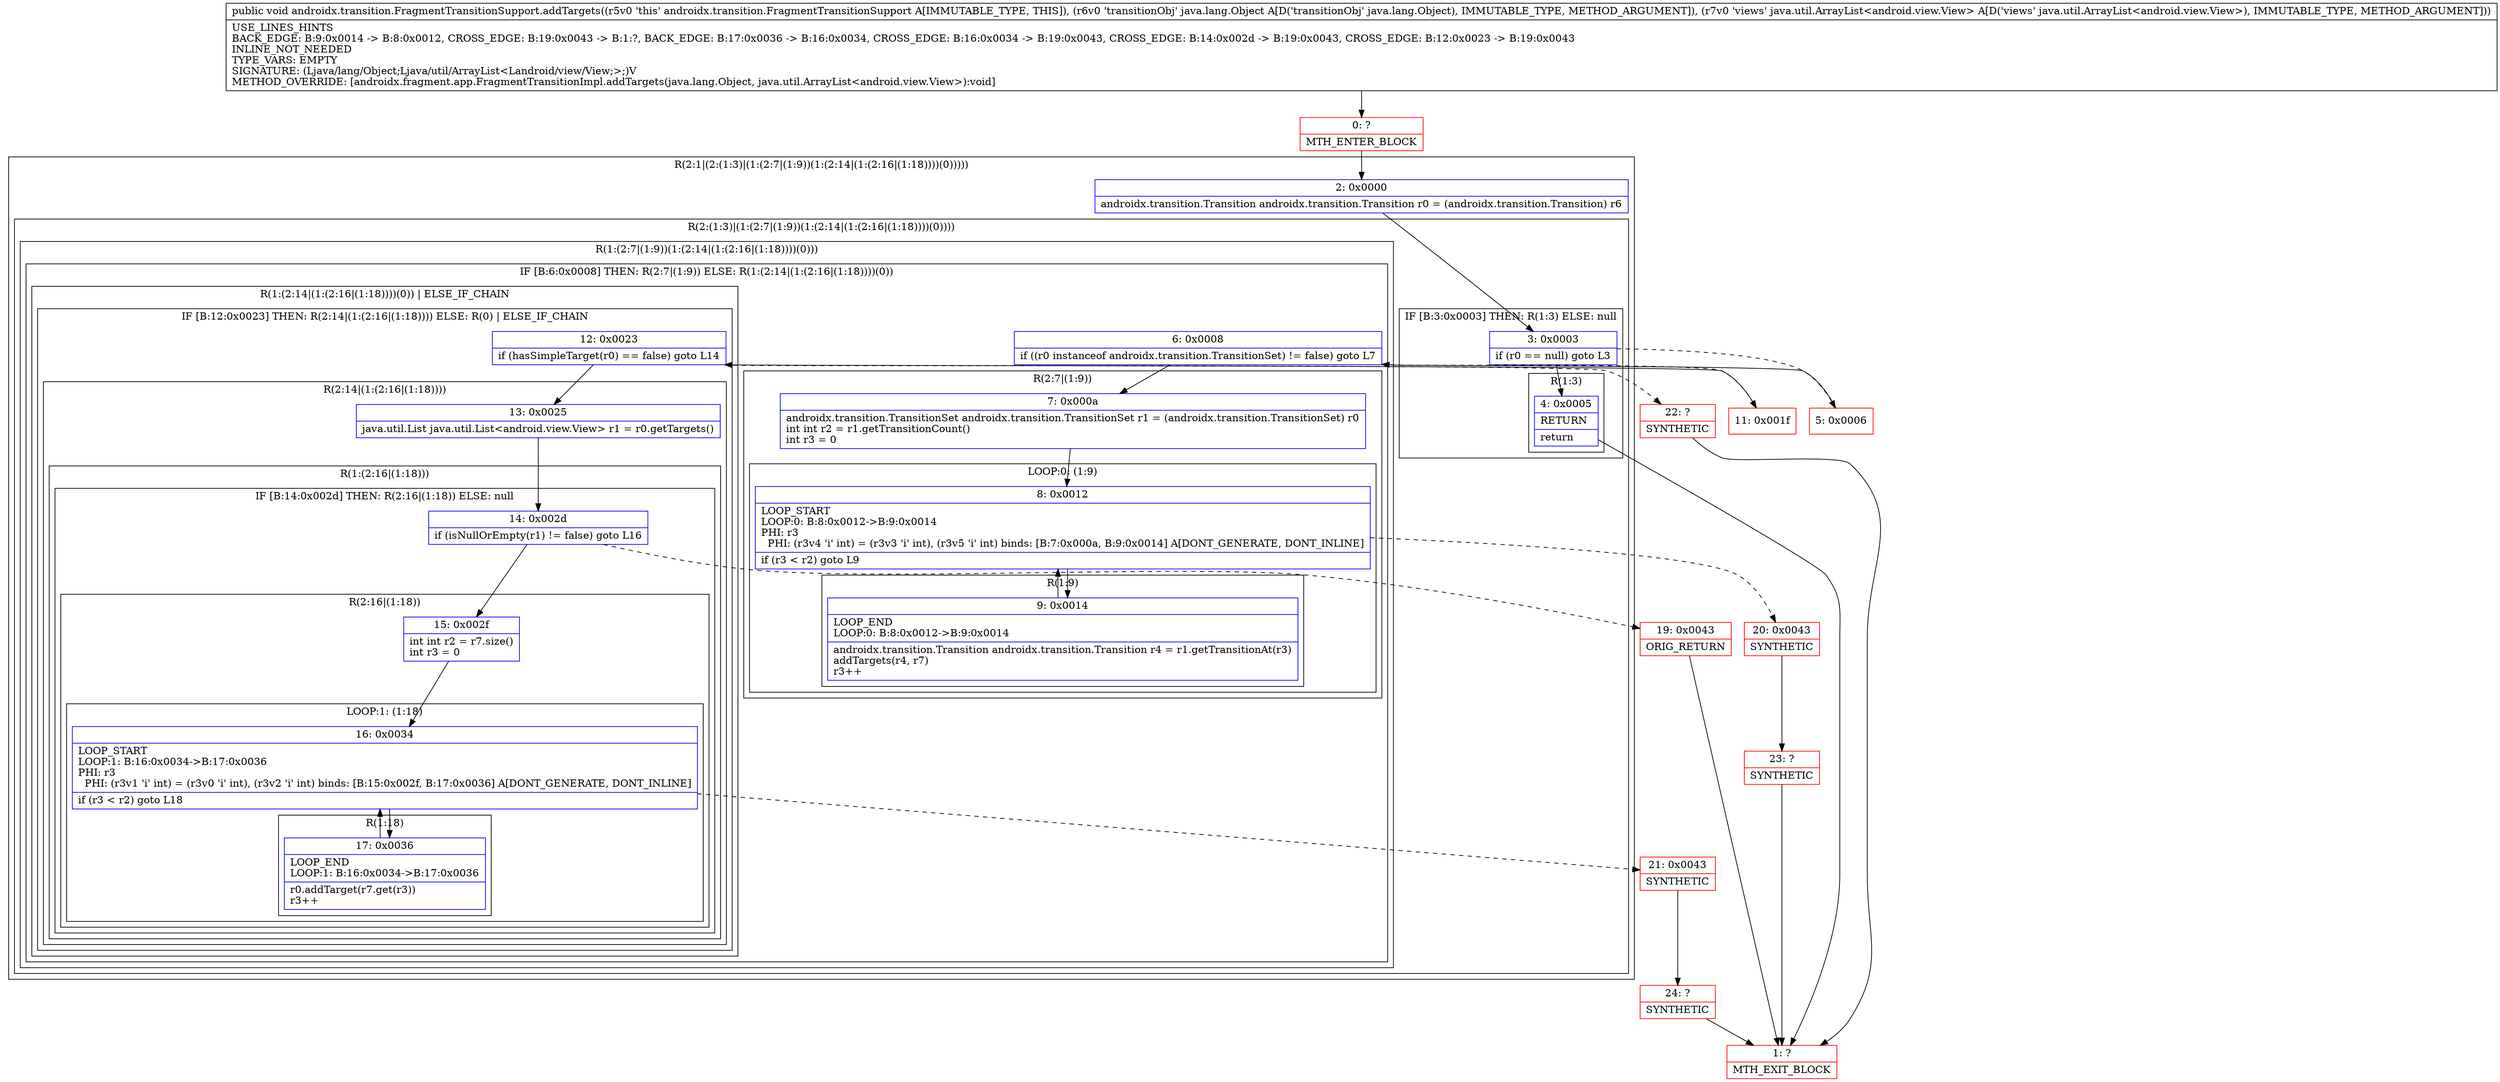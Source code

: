 digraph "CFG forandroidx.transition.FragmentTransitionSupport.addTargets(Ljava\/lang\/Object;Ljava\/util\/ArrayList;)V" {
subgraph cluster_Region_391335952 {
label = "R(2:1|(2:(1:3)|(1:(2:7|(1:9))(1:(2:14|(1:(2:16|(1:18))))(0)))))";
node [shape=record,color=blue];
Node_2 [shape=record,label="{2\:\ 0x0000|androidx.transition.Transition androidx.transition.Transition r0 = (androidx.transition.Transition) r6\l}"];
subgraph cluster_Region_644581729 {
label = "R(2:(1:3)|(1:(2:7|(1:9))(1:(2:14|(1:(2:16|(1:18))))(0))))";
node [shape=record,color=blue];
subgraph cluster_IfRegion_1543100156 {
label = "IF [B:3:0x0003] THEN: R(1:3) ELSE: null";
node [shape=record,color=blue];
Node_3 [shape=record,label="{3\:\ 0x0003|if (r0 == null) goto L3\l}"];
subgraph cluster_Region_669271260 {
label = "R(1:3)";
node [shape=record,color=blue];
Node_4 [shape=record,label="{4\:\ 0x0005|RETURN\l|return\l}"];
}
}
subgraph cluster_Region_1300786945 {
label = "R(1:(2:7|(1:9))(1:(2:14|(1:(2:16|(1:18))))(0)))";
node [shape=record,color=blue];
subgraph cluster_IfRegion_1979139025 {
label = "IF [B:6:0x0008] THEN: R(2:7|(1:9)) ELSE: R(1:(2:14|(1:(2:16|(1:18))))(0))";
node [shape=record,color=blue];
Node_6 [shape=record,label="{6\:\ 0x0008|if ((r0 instanceof androidx.transition.TransitionSet) != false) goto L7\l}"];
subgraph cluster_Region_133564591 {
label = "R(2:7|(1:9))";
node [shape=record,color=blue];
Node_7 [shape=record,label="{7\:\ 0x000a|androidx.transition.TransitionSet androidx.transition.TransitionSet r1 = (androidx.transition.TransitionSet) r0\lint int r2 = r1.getTransitionCount()\lint r3 = 0\l}"];
subgraph cluster_LoopRegion_953360644 {
label = "LOOP:0: (1:9)";
node [shape=record,color=blue];
Node_8 [shape=record,label="{8\:\ 0x0012|LOOP_START\lLOOP:0: B:8:0x0012\-\>B:9:0x0014\lPHI: r3 \l  PHI: (r3v4 'i' int) = (r3v3 'i' int), (r3v5 'i' int) binds: [B:7:0x000a, B:9:0x0014] A[DONT_GENERATE, DONT_INLINE]\l|if (r3 \< r2) goto L9\l}"];
subgraph cluster_Region_1404623166 {
label = "R(1:9)";
node [shape=record,color=blue];
Node_9 [shape=record,label="{9\:\ 0x0014|LOOP_END\lLOOP:0: B:8:0x0012\-\>B:9:0x0014\l|androidx.transition.Transition androidx.transition.Transition r4 = r1.getTransitionAt(r3)\laddTargets(r4, r7)\lr3++\l}"];
}
}
}
subgraph cluster_Region_2083144792 {
label = "R(1:(2:14|(1:(2:16|(1:18))))(0)) | ELSE_IF_CHAIN\l";
node [shape=record,color=blue];
subgraph cluster_IfRegion_170400657 {
label = "IF [B:12:0x0023] THEN: R(2:14|(1:(2:16|(1:18)))) ELSE: R(0) | ELSE_IF_CHAIN\l";
node [shape=record,color=blue];
Node_12 [shape=record,label="{12\:\ 0x0023|if (hasSimpleTarget(r0) == false) goto L14\l}"];
subgraph cluster_Region_527659550 {
label = "R(2:14|(1:(2:16|(1:18))))";
node [shape=record,color=blue];
Node_13 [shape=record,label="{13\:\ 0x0025|java.util.List java.util.List\<android.view.View\> r1 = r0.getTargets()\l}"];
subgraph cluster_Region_116451901 {
label = "R(1:(2:16|(1:18)))";
node [shape=record,color=blue];
subgraph cluster_IfRegion_1741785663 {
label = "IF [B:14:0x002d] THEN: R(2:16|(1:18)) ELSE: null";
node [shape=record,color=blue];
Node_14 [shape=record,label="{14\:\ 0x002d|if (isNullOrEmpty(r1) != false) goto L16\l}"];
subgraph cluster_Region_770695623 {
label = "R(2:16|(1:18))";
node [shape=record,color=blue];
Node_15 [shape=record,label="{15\:\ 0x002f|int int r2 = r7.size()\lint r3 = 0\l}"];
subgraph cluster_LoopRegion_688428518 {
label = "LOOP:1: (1:18)";
node [shape=record,color=blue];
Node_16 [shape=record,label="{16\:\ 0x0034|LOOP_START\lLOOP:1: B:16:0x0034\-\>B:17:0x0036\lPHI: r3 \l  PHI: (r3v1 'i' int) = (r3v0 'i' int), (r3v2 'i' int) binds: [B:15:0x002f, B:17:0x0036] A[DONT_GENERATE, DONT_INLINE]\l|if (r3 \< r2) goto L18\l}"];
subgraph cluster_Region_1347765226 {
label = "R(1:18)";
node [shape=record,color=blue];
Node_17 [shape=record,label="{17\:\ 0x0036|LOOP_END\lLOOP:1: B:16:0x0034\-\>B:17:0x0036\l|r0.addTarget(r7.get(r3))\lr3++\l}"];
}
}
}
}
}
}
subgraph cluster_Region_62364827 {
label = "R(0)";
node [shape=record,color=blue];
}
}
}
}
}
}
}
Node_0 [shape=record,color=red,label="{0\:\ ?|MTH_ENTER_BLOCK\l}"];
Node_1 [shape=record,color=red,label="{1\:\ ?|MTH_EXIT_BLOCK\l}"];
Node_5 [shape=record,color=red,label="{5\:\ 0x0006}"];
Node_20 [shape=record,color=red,label="{20\:\ 0x0043|SYNTHETIC\l}"];
Node_23 [shape=record,color=red,label="{23\:\ ?|SYNTHETIC\l}"];
Node_11 [shape=record,color=red,label="{11\:\ 0x001f}"];
Node_21 [shape=record,color=red,label="{21\:\ 0x0043|SYNTHETIC\l}"];
Node_24 [shape=record,color=red,label="{24\:\ ?|SYNTHETIC\l}"];
Node_19 [shape=record,color=red,label="{19\:\ 0x0043|ORIG_RETURN\l}"];
Node_22 [shape=record,color=red,label="{22\:\ ?|SYNTHETIC\l}"];
MethodNode[shape=record,label="{public void androidx.transition.FragmentTransitionSupport.addTargets((r5v0 'this' androidx.transition.FragmentTransitionSupport A[IMMUTABLE_TYPE, THIS]), (r6v0 'transitionObj' java.lang.Object A[D('transitionObj' java.lang.Object), IMMUTABLE_TYPE, METHOD_ARGUMENT]), (r7v0 'views' java.util.ArrayList\<android.view.View\> A[D('views' java.util.ArrayList\<android.view.View\>), IMMUTABLE_TYPE, METHOD_ARGUMENT]))  | USE_LINES_HINTS\lBACK_EDGE: B:9:0x0014 \-\> B:8:0x0012, CROSS_EDGE: B:19:0x0043 \-\> B:1:?, BACK_EDGE: B:17:0x0036 \-\> B:16:0x0034, CROSS_EDGE: B:16:0x0034 \-\> B:19:0x0043, CROSS_EDGE: B:14:0x002d \-\> B:19:0x0043, CROSS_EDGE: B:12:0x0023 \-\> B:19:0x0043\lINLINE_NOT_NEEDED\lTYPE_VARS: EMPTY\lSIGNATURE: (Ljava\/lang\/Object;Ljava\/util\/ArrayList\<Landroid\/view\/View;\>;)V\lMETHOD_OVERRIDE: [androidx.fragment.app.FragmentTransitionImpl.addTargets(java.lang.Object, java.util.ArrayList\<android.view.View\>):void]\l}"];
MethodNode -> Node_0;Node_2 -> Node_3;
Node_3 -> Node_4;
Node_3 -> Node_5[style=dashed];
Node_4 -> Node_1;
Node_6 -> Node_7;
Node_6 -> Node_11[style=dashed];
Node_7 -> Node_8;
Node_8 -> Node_9;
Node_8 -> Node_20[style=dashed];
Node_9 -> Node_8;
Node_12 -> Node_13;
Node_12 -> Node_22[style=dashed];
Node_13 -> Node_14;
Node_14 -> Node_15;
Node_14 -> Node_19[style=dashed];
Node_15 -> Node_16;
Node_16 -> Node_17;
Node_16 -> Node_21[style=dashed];
Node_17 -> Node_16;
Node_0 -> Node_2;
Node_5 -> Node_6;
Node_20 -> Node_23;
Node_23 -> Node_1;
Node_11 -> Node_12;
Node_21 -> Node_24;
Node_24 -> Node_1;
Node_19 -> Node_1;
Node_22 -> Node_1;
}

